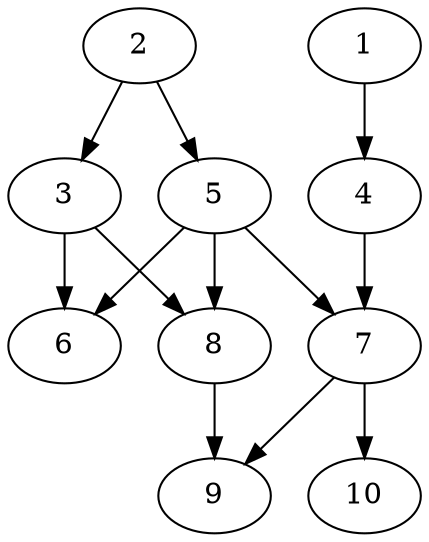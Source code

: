 // DAG automatically generated by daggen at Thu Oct  3 13:58:05 2019
// ./daggen --dot -n 10 --ccr 0.4 --fat 0.5 --regular 0.7 --density 0.7 --mindata 5242880 --maxdata 52428800 
digraph G {
  1 [size="102353920", alpha="0.19", expect_size="40941568"] 
  1 -> 4 [size ="40941568"]
  2 [size="44953600", alpha="0.01", expect_size="17981440"] 
  2 -> 3 [size ="17981440"]
  2 -> 5 [size ="17981440"]
  3 [size="105205760", alpha="0.15", expect_size="42082304"] 
  3 -> 6 [size ="42082304"]
  3 -> 8 [size ="42082304"]
  4 [size="120419840", alpha="0.03", expect_size="48167936"] 
  4 -> 7 [size ="48167936"]
  5 [size="75294720", alpha="0.06", expect_size="30117888"] 
  5 -> 6 [size ="30117888"]
  5 -> 7 [size ="30117888"]
  5 -> 8 [size ="30117888"]
  6 [size="62397440", alpha="0.03", expect_size="24958976"] 
  7 [size="108375040", alpha="0.14", expect_size="43350016"] 
  7 -> 9 [size ="43350016"]
  7 -> 10 [size ="43350016"]
  8 [size="127073280", alpha="0.03", expect_size="50829312"] 
  8 -> 9 [size ="50829312"]
  9 [size="90027520", alpha="0.02", expect_size="36011008"] 
  10 [size="97989120", alpha="0.14", expect_size="39195648"] 
}
